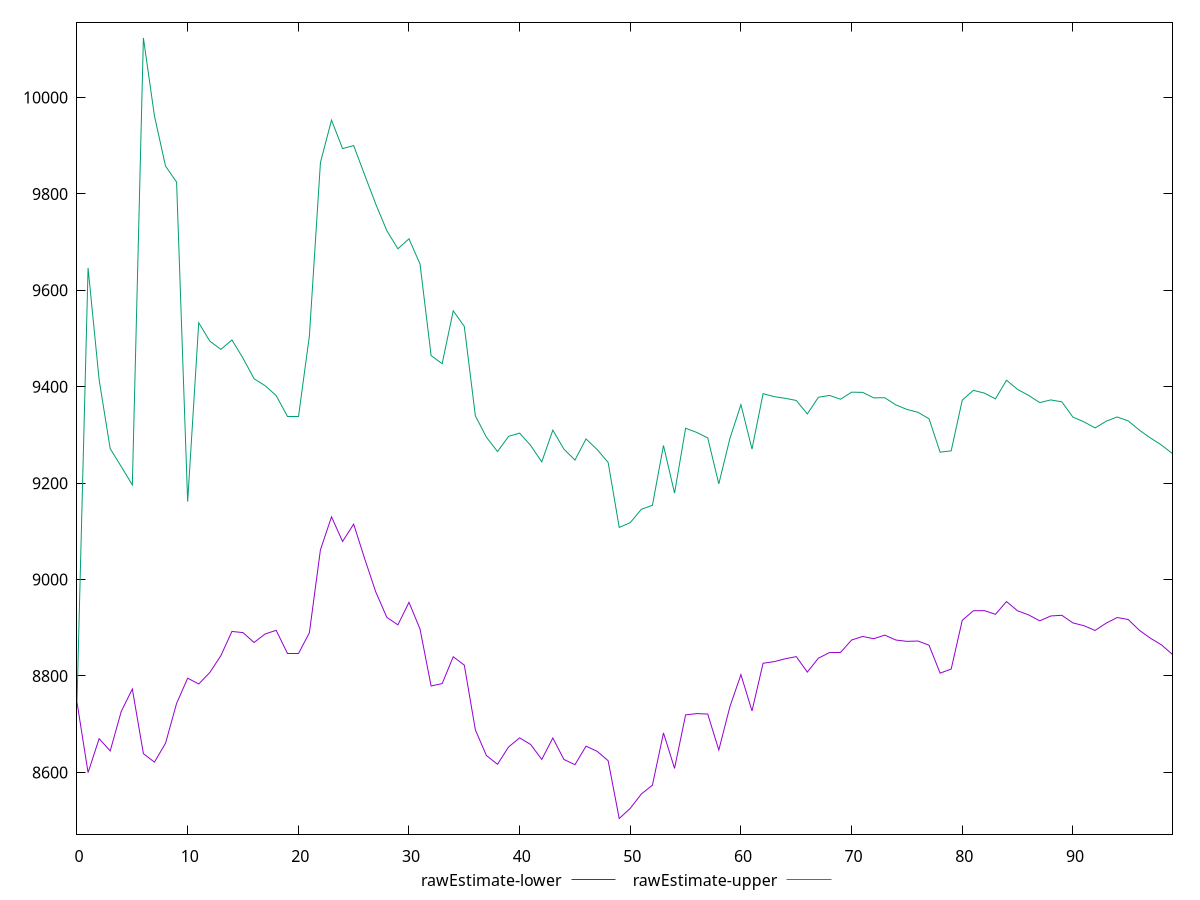 reset

$rawEstimateLower <<EOF
0 8745.35873721059
1 8599.617937355104
2 8670.022622788127
3 8644.547856223424
4 8726.597082251055
5 8772.896785604922
6 8638.914900318141
7 8621.249709547528
8 8660.47175544619
9 8743.110159380782
10 8795.39818909075
11 8783.442675764942
12 8807.21248323051
13 8842.091734124939
14 8892.432148913103
15 8889.986440387484
16 8869.506414102616
17 8887.180938605981
18 8894.724853379716
19 8846.461139499512
20 8846.461139499512
21 8889.668443029705
22 9061.879250689552
23 9130.0831017641
24 9079.069262596724
25 9115.037284607093
26 9043.154915929335
27 8974.28782387327
28 8921.644587275177
29 8906.113443220664
30 8952.857604967887
31 8897.224824647199
32 8779.293324471917
33 8784.21481473286
34 8839.866722127143
35 8822.593269189068
36 8688.346429520958
37 8634.914366143359
38 8616.891791582666
39 8652.715444178386
40 8671.641390684323
41 8657.856236813743
42 8626.898434414887
43 8671.400803626022
44 8626.88191476745
45 8616.011422862988
46 8654.36605437867
47 8643.811612494097
48 8624.231788248919
49 8504.337046800034
50 8525.542928562223
51 8555.204376047495
52 8573.518985526955
53 8681.856015291718
54 8608.354115740176
55 8719.389629209085
56 8721.983903284407
57 8721.037165496027
58 8646.423396206737
59 8736.085592355457
60 8802.789128990375
61 8727.54498522529
62 8826.422384987787
63 8829.811529691491
64 8835.659580854122
65 8840.207199201866
66 8808.051049622962
67 8836.992680421477
68 8848.533620987128
69 8848.831024220151
70 8874.61232431415
71 8882.000530878093
72 8877.30665083877
73 8884.77489550669
74 8874.621840093982
75 8871.824705302315
76 8872.572754224924
77 8863.77828163254
78 8805.891496581486
79 8814.40280259706
80 8915.508946572754
81 8935.288075150847
82 8935.588977602325
83 8927.932272046753
84 8954.48201972453
85 8935.147773659683
86 8926.739809789347
87 8914.396036416572
88 8924.520030175032
89 8925.925088266684
90 8910.10883838859
91 8904.329161860094
92 8894.475389809793
93 8909.523966114732
94 8921.30153305802
95 8917.205939315108
96 8894.891478803067
97 8878.446201810872
98 8864.599203071612
99 8844.611605009193
EOF

$rawEstimateUpper <<EOF
0 8745.35873721059
1 9646.421410857243
2 9414.32055517475
3 9271.565915852352
4 9234.32455862297
5 9196.259457957598
6 10123.659859352956
7 9961.556160114893
8 9857.807227342913
9 9824.629308347348
10 9161.591146228917
11 9532.794029091052
12 9494.647474132833
13 9477.52774513561
14 9497.055198136946
15 9459.38948507685
16 9416.641184469805
17 9402.167270948683
18 9381.721291370783
19 9339.236897475424
20 9339.236897475424
21 9505.395849820006
22 9865.27887774775
23 9953.130546169981
24 9894.101709210434
25 9900.28622683198
26 9839.117660831835
27 9778.863264729422
28 9723.690965728556
29 9686.215038325921
30 9706.938638053825
31 9654.47892325793
32 9464.621321377414
33 9447.830198623133
34 9557.523317571555
35 9525.085488431194
36 9339.701339152785
37 9295.287461504642
38 9265.52782747281
39 9297.150409367798
40 9303.818121842596
41 9278.116055082133
42 9244.16355371601
43 9309.986331697319
44 9270.680062841695
45 9247.85860537474
46 9291.750758503613
47 9269.872138546682
48 9242.972267408688
49 9108.1702900332
50 9118.237933782042
51 9145.808178961677
52 9154.11954992754
53 9278.161152969647
54 9179.303534436802
55 9314.006672637506
56 9305.287182346117
57 9293.840287563764
58 9198.566443518335
59 9292.521206833879
60 9362.996082706079
61 9270.652375670066
62 9385.721746229729
63 9379.49544108829
64 9376.04693461849
65 9371.588125103402
66 9343.62559180913
67 9378.206690056231
68 9381.989646817292
69 9374.156239374737
70 9388.719538293806
71 9388.384211687615
72 9376.997688805312
73 9377.236100474618
74 9362.29152312092
75 9353.00176739346
76 9346.98658666756
77 9333.513442876092
78 9264.292190765898
79 9267.05643893828
80 9372.22392766401
81 9392.543250718847
82 9386.868697195805
83 9374.908908610065
84 9413.556333298655
85 9394.470798969542
86 9382.057808182626
87 9367.145552111324
88 9372.724981779467
89 9368.693681748713
90 9336.986129441473
91 9327.158020992736
92 9314.555147715362
93 9328.4830999318
94 9337.335657569722
95 9329.153427680028
96 9310.071075303182
97 9293.863990338516
98 9279.154516719034
99 9261.22079640857
EOF

set key outside below
set xrange [0:99]
set yrange [8471.950590548975:10156.046315604015]
set trange [8471.950590548975:10156.046315604015]
set terminal svg size 640, 520 enhanced background rgb 'white'
set output "reprap/speed-index/samples/pages+cached+noexternal+nomedia/rawEstimate/values.svg"

plot $rawEstimateLower title "rawEstimate-lower" with line, \
     $rawEstimateUpper title "rawEstimate-upper" with line

reset
